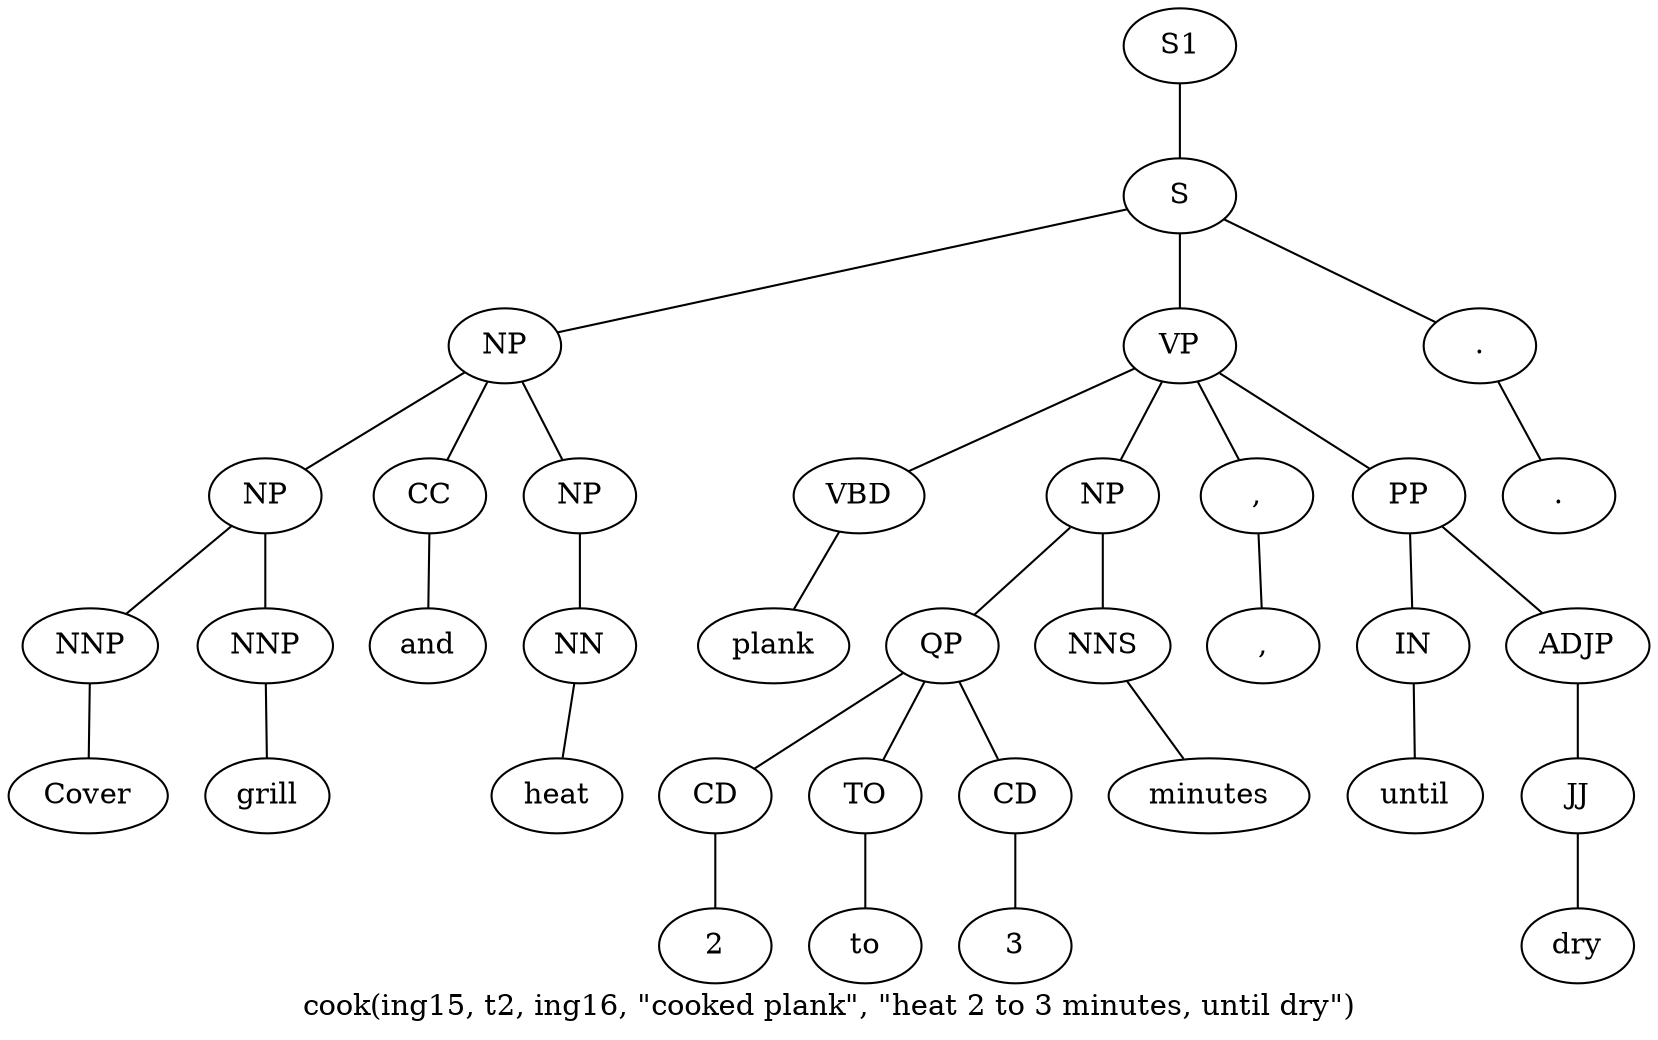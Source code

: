 graph SyntaxGraph {
	label = "cook(ing15, t2, ing16, \"cooked plank\", \"heat 2 to 3 minutes, until dry\")";
	Node0 [label="S1"];
	Node1 [label="S"];
	Node2 [label="NP"];
	Node3 [label="NP"];
	Node4 [label="NNP"];
	Node5 [label="Cover"];
	Node6 [label="NNP"];
	Node7 [label="grill"];
	Node8 [label="CC"];
	Node9 [label="and"];
	Node10 [label="NP"];
	Node11 [label="NN"];
	Node12 [label="heat"];
	Node13 [label="VP"];
	Node14 [label="VBD"];
	Node15 [label="plank"];
	Node16 [label="NP"];
	Node17 [label="QP"];
	Node18 [label="CD"];
	Node19 [label="2"];
	Node20 [label="TO"];
	Node21 [label="to"];
	Node22 [label="CD"];
	Node23 [label="3"];
	Node24 [label="NNS"];
	Node25 [label="minutes"];
	Node26 [label=","];
	Node27 [label=","];
	Node28 [label="PP"];
	Node29 [label="IN"];
	Node30 [label="until"];
	Node31 [label="ADJP"];
	Node32 [label="JJ"];
	Node33 [label="dry"];
	Node34 [label="."];
	Node35 [label="."];

	Node0 -- Node1;
	Node1 -- Node2;
	Node1 -- Node13;
	Node1 -- Node34;
	Node2 -- Node3;
	Node2 -- Node8;
	Node2 -- Node10;
	Node3 -- Node4;
	Node3 -- Node6;
	Node4 -- Node5;
	Node6 -- Node7;
	Node8 -- Node9;
	Node10 -- Node11;
	Node11 -- Node12;
	Node13 -- Node14;
	Node13 -- Node16;
	Node13 -- Node26;
	Node13 -- Node28;
	Node14 -- Node15;
	Node16 -- Node17;
	Node16 -- Node24;
	Node17 -- Node18;
	Node17 -- Node20;
	Node17 -- Node22;
	Node18 -- Node19;
	Node20 -- Node21;
	Node22 -- Node23;
	Node24 -- Node25;
	Node26 -- Node27;
	Node28 -- Node29;
	Node28 -- Node31;
	Node29 -- Node30;
	Node31 -- Node32;
	Node32 -- Node33;
	Node34 -- Node35;
}